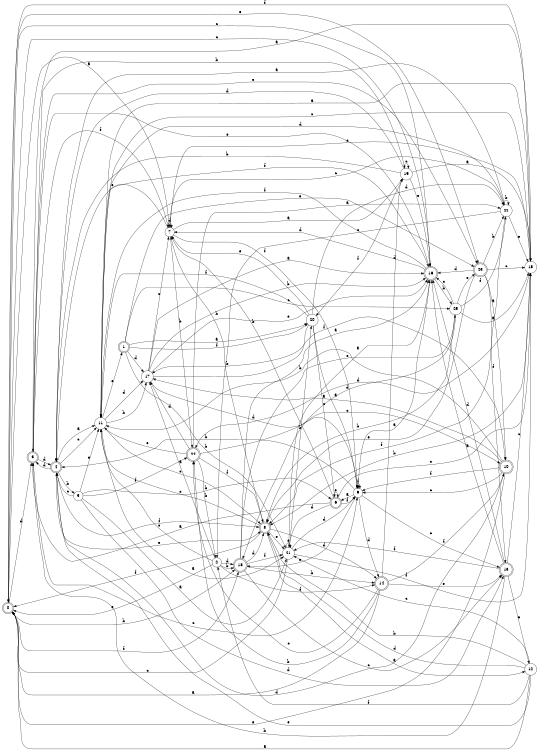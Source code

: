 digraph n21_1 {
__start0 [label="" shape="none"];

rankdir=LR;
size="8,5";

s0 [style="rounded,filled", color="black", fillcolor="white" shape="doublecircle", label="0"];
s1 [style="rounded,filled", color="black", fillcolor="white" shape="doublecircle", label="1"];
s2 [style="filled", color="black", fillcolor="white" shape="circle", label="2"];
s3 [style="rounded,filled", color="black", fillcolor="white" shape="doublecircle", label="3"];
s4 [style="rounded,filled", color="black", fillcolor="white" shape="doublecircle", label="4"];
s5 [style="filled", color="black", fillcolor="white" shape="circle", label="5"];
s6 [style="rounded,filled", color="black", fillcolor="white" shape="doublecircle", label="6"];
s7 [style="filled", color="black", fillcolor="white" shape="circle", label="7"];
s8 [style="rounded,filled", color="black", fillcolor="white" shape="doublecircle", label="8"];
s9 [style="filled", color="black", fillcolor="white" shape="circle", label="9"];
s10 [style="rounded,filled", color="black", fillcolor="white" shape="doublecircle", label="10"];
s11 [style="filled", color="black", fillcolor="white" shape="circle", label="11"];
s12 [style="filled", color="black", fillcolor="white" shape="circle", label="12"];
s13 [style="rounded,filled", color="black", fillcolor="white" shape="doublecircle", label="13"];
s14 [style="rounded,filled", color="black", fillcolor="white" shape="doublecircle", label="14"];
s15 [style="filled", color="black", fillcolor="white" shape="circle", label="15"];
s16 [style="rounded,filled", color="black", fillcolor="white" shape="doublecircle", label="16"];
s17 [style="filled", color="black", fillcolor="white" shape="circle", label="17"];
s18 [style="rounded,filled", color="black", fillcolor="white" shape="doublecircle", label="18"];
s19 [style="filled", color="black", fillcolor="white" shape="circle", label="19"];
s20 [style="filled", color="black", fillcolor="white" shape="circle", label="20"];
s21 [style="filled", color="black", fillcolor="white" shape="circle", label="21"];
s22 [style="filled", color="black", fillcolor="white" shape="circle", label="22"];
s23 [style="rounded,filled", color="black", fillcolor="white" shape="doublecircle", label="23"];
s24 [style="rounded,filled", color="black", fillcolor="white" shape="doublecircle", label="24"];
s25 [style="filled", color="black", fillcolor="white" shape="circle", label="25"];
s0 -> s7 [label="a"];
s0 -> s18 [label="b"];
s0 -> s16 [label="c"];
s0 -> s3 [label="d"];
s0 -> s23 [label="e"];
s0 -> s18 [label="f"];
s1 -> s20 [label="a"];
s1 -> s21 [label="b"];
s1 -> s25 [label="c"];
s1 -> s17 [label="d"];
s1 -> s23 [label="e"];
s1 -> s20 [label="f"];
s2 -> s17 [label="a"];
s2 -> s18 [label="b"];
s2 -> s11 [label="c"];
s2 -> s18 [label="d"];
s2 -> s0 [label="e"];
s2 -> s14 [label="f"];
s3 -> s15 [label="a"];
s3 -> s19 [label="b"];
s3 -> s9 [label="c"];
s3 -> s4 [label="d"];
s3 -> s23 [label="e"];
s3 -> s7 [label="f"];
s4 -> s11 [label="a"];
s4 -> s5 [label="b"];
s4 -> s11 [label="c"];
s4 -> s3 [label="d"];
s4 -> s8 [label="e"];
s4 -> s8 [label="f"];
s5 -> s21 [label="a"];
s5 -> s6 [label="b"];
s5 -> s4 [label="c"];
s5 -> s13 [label="d"];
s5 -> s11 [label="e"];
s5 -> s24 [label="f"];
s6 -> s3 [label="a"];
s6 -> s7 [label="b"];
s6 -> s15 [label="c"];
s6 -> s21 [label="d"];
s6 -> s6 [label="e"];
s6 -> s9 [label="f"];
s7 -> s19 [label="a"];
s7 -> s24 [label="b"];
s7 -> s22 [label="c"];
s7 -> s7 [label="d"];
s7 -> s4 [label="e"];
s7 -> s9 [label="f"];
s8 -> s12 [label="a"];
s8 -> s7 [label="b"];
s8 -> s11 [label="c"];
s8 -> s14 [label="d"];
s8 -> s21 [label="e"];
s8 -> s0 [label="f"];
s9 -> s6 [label="a"];
s9 -> s4 [label="b"];
s9 -> s13 [label="c"];
s9 -> s14 [label="d"];
s9 -> s18 [label="e"];
s9 -> s9 [label="f"];
s10 -> s17 [label="a"];
s10 -> s11 [label="b"];
s10 -> s9 [label="c"];
s10 -> s4 [label="d"];
s10 -> s0 [label="e"];
s10 -> s9 [label="f"];
s11 -> s21 [label="a"];
s11 -> s17 [label="b"];
s11 -> s8 [label="c"];
s11 -> s17 [label="d"];
s11 -> s1 [label="e"];
s11 -> s16 [label="f"];
s12 -> s0 [label="a"];
s12 -> s8 [label="b"];
s12 -> s21 [label="c"];
s12 -> s8 [label="d"];
s12 -> s4 [label="e"];
s12 -> s2 [label="f"];
s13 -> s16 [label="a"];
s13 -> s3 [label="b"];
s13 -> s15 [label="c"];
s13 -> s16 [label="d"];
s13 -> s12 [label="e"];
s13 -> s21 [label="f"];
s14 -> s0 [label="a"];
s14 -> s24 [label="b"];
s14 -> s24 [label="c"];
s14 -> s19 [label="d"];
s14 -> s13 [label="e"];
s14 -> s10 [label="f"];
s15 -> s11 [label="a"];
s15 -> s8 [label="b"];
s15 -> s11 [label="c"];
s15 -> s24 [label="d"];
s15 -> s7 [label="e"];
s15 -> s0 [label="f"];
s16 -> s9 [label="a"];
s16 -> s25 [label="b"];
s16 -> s0 [label="c"];
s16 -> s7 [label="d"];
s16 -> s3 [label="e"];
s16 -> s11 [label="f"];
s17 -> s16 [label="a"];
s17 -> s16 [label="b"];
s17 -> s7 [label="c"];
s17 -> s9 [label="d"];
s17 -> s16 [label="e"];
s17 -> s10 [label="f"];
s18 -> s16 [label="a"];
s18 -> s14 [label="b"];
s18 -> s13 [label="c"];
s18 -> s8 [label="d"];
s18 -> s25 [label="e"];
s18 -> s21 [label="f"];
s19 -> s15 [label="a"];
s19 -> s4 [label="b"];
s19 -> s19 [label="c"];
s19 -> s4 [label="d"];
s19 -> s16 [label="e"];
s19 -> s20 [label="f"];
s20 -> s9 [label="a"];
s20 -> s17 [label="b"];
s20 -> s6 [label="c"];
s20 -> s22 [label="d"];
s20 -> s7 [label="e"];
s20 -> s11 [label="f"];
s21 -> s16 [label="a"];
s21 -> s20 [label="b"];
s21 -> s0 [label="c"];
s21 -> s9 [label="d"];
s21 -> s21 [label="e"];
s21 -> s15 [label="f"];
s22 -> s4 [label="a"];
s22 -> s22 [label="b"];
s22 -> s2 [label="c"];
s22 -> s11 [label="d"];
s22 -> s15 [label="e"];
s22 -> s8 [label="f"];
s23 -> s10 [label="a"];
s23 -> s22 [label="b"];
s23 -> s15 [label="c"];
s23 -> s16 [label="d"];
s23 -> s8 [label="e"];
s23 -> s13 [label="f"];
s24 -> s22 [label="a"];
s24 -> s2 [label="b"];
s24 -> s10 [label="c"];
s24 -> s17 [label="d"];
s24 -> s11 [label="e"];
s24 -> s8 [label="f"];
s25 -> s15 [label="a"];
s25 -> s8 [label="b"];
s25 -> s16 [label="c"];
s25 -> s18 [label="d"];
s25 -> s23 [label="e"];
s25 -> s22 [label="f"];

}